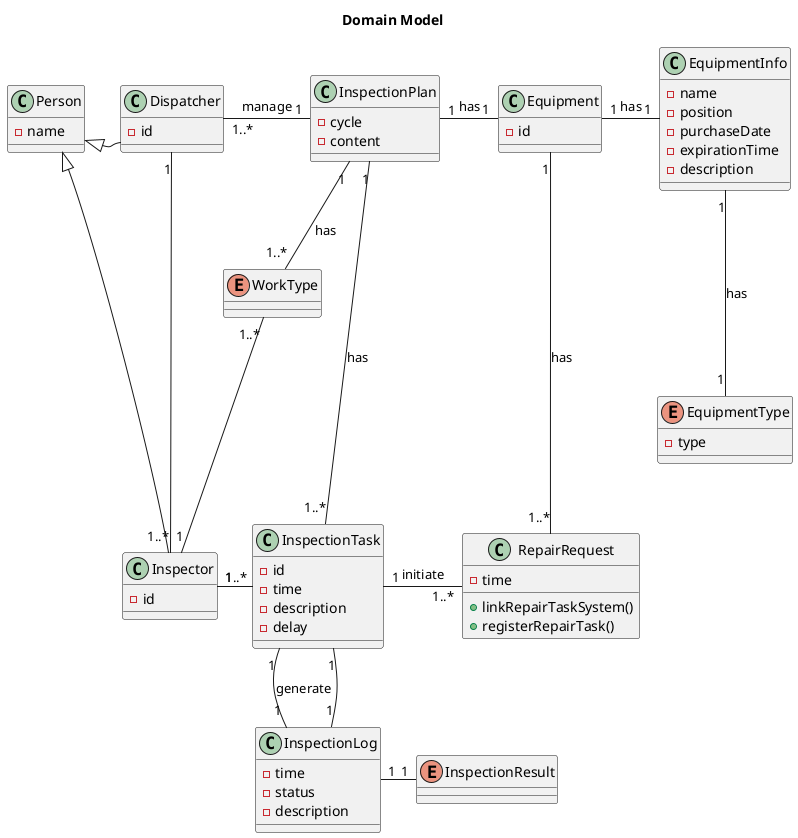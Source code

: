 @startuml !

title Domain Model


class Equipment{
    - id
}

class EquipmentInfo{

    - name
    - position
    - purchaseDate
    - expirationTime
    - description
}

Equipment "1" -right-- "1"  EquipmentInfo: has

EquipmentInfo "1" -down-- "1"  EquipmentType: has

Equipment "1" -left-- "1"  InspectionPlan: has
Equipment "1" -down-- "1..*"  RepairRequest: has






enum EquipmentType{
    - type
}

class InspectionPlan{
    - cycle
    - content
    
}



InspectionPlan "1" -- "1..*"  WorkType: has

InspectionPlan "1" -left-- "1..*"  Dispatcher: manage
InspectionPlan "1" -down-- "1..*"  InspectionTask: has
InspectionTask "1" -- "1"  InspectionLog: generate

InspectionTask "1" -right-- "1..*" RepairRequest : initiate







class InspectionTask{
    - id
    - time
    - description
    - delay
}

InspectionTask "1" -- "1" InspectionLog

class InspectionLog{
    - time
    - status
    - description
}

enum InspectionResult{

}

InspectionLog "1"-right--"1" InspectionResult



class RepairRequest{
    - time
    + linkRepairTaskSystem()
    + registerRepairTask()
}

enum WorkType{

}

class Person{
    - name
}

class Dispatcher{
    - id
}

Dispatcher "1" -- "1..*" Inspector

class Inspector{
    - id
}

'Inspector "1" -- "1..*" WorkType'

Inspector "1"-right-- "1..*" InspectionTask



Inspector "1"-up-- "1..*" WorkType

Person <|-- Dispatcher
Inspector -left[hidden] Person
Person <|-- Inspector
Dispatcher -down[hidden] Person

@enduml